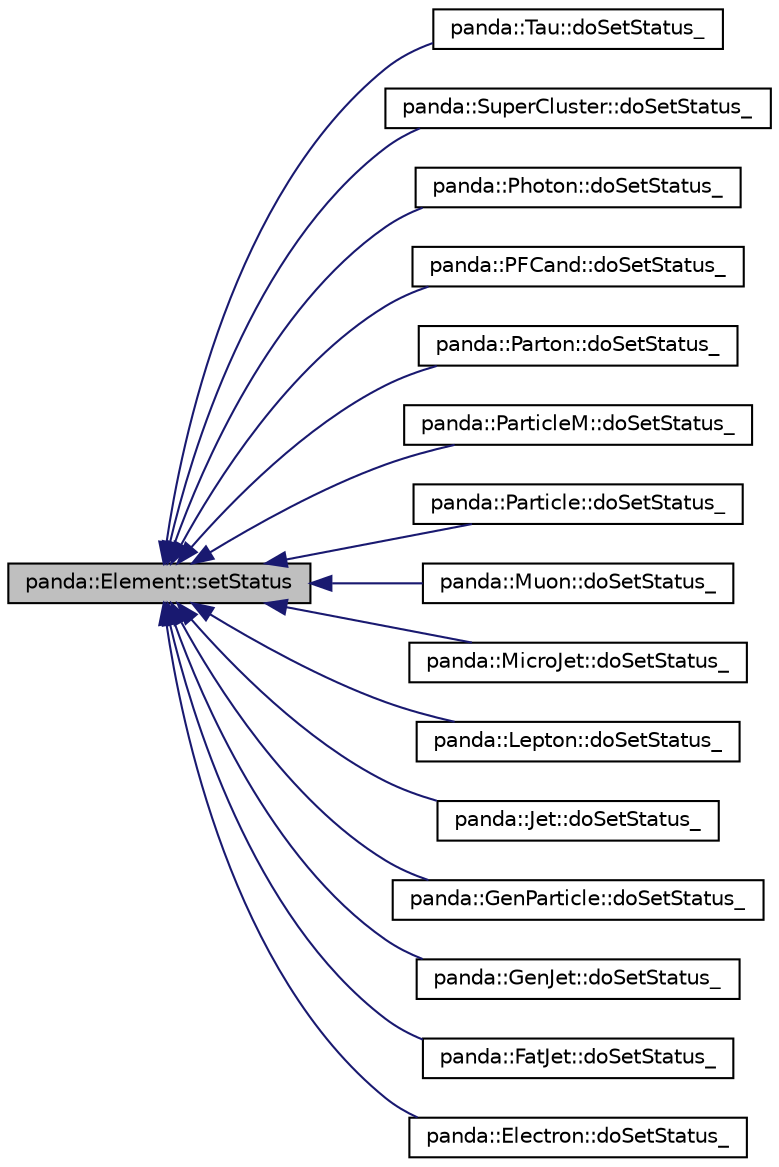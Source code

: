 digraph G
{
  edge [fontname="Helvetica",fontsize="10",labelfontname="Helvetica",labelfontsize="10"];
  node [fontname="Helvetica",fontsize="10",shape=record];
  rankdir=LR;
  Node1 [label="panda::Element::setStatus",height=0.2,width=0.4,color="black", fillcolor="grey75", style="filled" fontcolor="black"];
  Node1 -> Node2 [dir=back,color="midnightblue",fontsize="10",style="solid"];
  Node2 [label="panda::Tau::doSetStatus_",height=0.2,width=0.4,color="black", fillcolor="white", style="filled",URL="$classpanda_1_1Tau.html#a96eda4638f1fd6968f3a31757253600e"];
  Node1 -> Node3 [dir=back,color="midnightblue",fontsize="10",style="solid"];
  Node3 [label="panda::SuperCluster::doSetStatus_",height=0.2,width=0.4,color="black", fillcolor="white", style="filled",URL="$classpanda_1_1SuperCluster.html#ac76b8e67d9f4c276c4cf97a563ef5627"];
  Node1 -> Node4 [dir=back,color="midnightblue",fontsize="10",style="solid"];
  Node4 [label="panda::Photon::doSetStatus_",height=0.2,width=0.4,color="black", fillcolor="white", style="filled",URL="$classpanda_1_1Photon.html#a8fbe4f60488cc95024bd4a50b6df6b95"];
  Node1 -> Node5 [dir=back,color="midnightblue",fontsize="10",style="solid"];
  Node5 [label="panda::PFCand::doSetStatus_",height=0.2,width=0.4,color="black", fillcolor="white", style="filled",URL="$classpanda_1_1PFCand.html#a263dcf1e5a9b704827d4b4af006ebcf4"];
  Node1 -> Node6 [dir=back,color="midnightblue",fontsize="10",style="solid"];
  Node6 [label="panda::Parton::doSetStatus_",height=0.2,width=0.4,color="black", fillcolor="white", style="filled",URL="$classpanda_1_1Parton.html#a4471a7ad47570d85d6cd5ffa3c67b4d2"];
  Node1 -> Node7 [dir=back,color="midnightblue",fontsize="10",style="solid"];
  Node7 [label="panda::ParticleM::doSetStatus_",height=0.2,width=0.4,color="black", fillcolor="white", style="filled",URL="$classpanda_1_1ParticleM.html#a042f9e295576be022960ea88144e9022"];
  Node1 -> Node8 [dir=back,color="midnightblue",fontsize="10",style="solid"];
  Node8 [label="panda::Particle::doSetStatus_",height=0.2,width=0.4,color="black", fillcolor="white", style="filled",URL="$classpanda_1_1Particle.html#aa30d821beea5e8f3d83580baf162a014"];
  Node1 -> Node9 [dir=back,color="midnightblue",fontsize="10",style="solid"];
  Node9 [label="panda::Muon::doSetStatus_",height=0.2,width=0.4,color="black", fillcolor="white", style="filled",URL="$classpanda_1_1Muon.html#a5a1c65b72491bc9df325bc182568e40c"];
  Node1 -> Node10 [dir=back,color="midnightblue",fontsize="10",style="solid"];
  Node10 [label="panda::MicroJet::doSetStatus_",height=0.2,width=0.4,color="black", fillcolor="white", style="filled",URL="$classpanda_1_1MicroJet.html#ae7b83b860f85cc86b736495317fb7f3a"];
  Node1 -> Node11 [dir=back,color="midnightblue",fontsize="10",style="solid"];
  Node11 [label="panda::Lepton::doSetStatus_",height=0.2,width=0.4,color="black", fillcolor="white", style="filled",URL="$classpanda_1_1Lepton.html#a2d3b49322244947c933645bbdb44bf88"];
  Node1 -> Node12 [dir=back,color="midnightblue",fontsize="10",style="solid"];
  Node12 [label="panda::Jet::doSetStatus_",height=0.2,width=0.4,color="black", fillcolor="white", style="filled",URL="$classpanda_1_1Jet.html#a494d27c6c2b773f5849996944cf46eb2"];
  Node1 -> Node13 [dir=back,color="midnightblue",fontsize="10",style="solid"];
  Node13 [label="panda::GenParticle::doSetStatus_",height=0.2,width=0.4,color="black", fillcolor="white", style="filled",URL="$classpanda_1_1GenParticle.html#a41d0169feced73ebddb43bf9547cecdf"];
  Node1 -> Node14 [dir=back,color="midnightblue",fontsize="10",style="solid"];
  Node14 [label="panda::GenJet::doSetStatus_",height=0.2,width=0.4,color="black", fillcolor="white", style="filled",URL="$classpanda_1_1GenJet.html#a519508188c474ac1dcc2c822de9e43c3"];
  Node1 -> Node15 [dir=back,color="midnightblue",fontsize="10",style="solid"];
  Node15 [label="panda::FatJet::doSetStatus_",height=0.2,width=0.4,color="black", fillcolor="white", style="filled",URL="$classpanda_1_1FatJet.html#ad63603b0bd69d4e3b6173a194b3e6829"];
  Node1 -> Node16 [dir=back,color="midnightblue",fontsize="10",style="solid"];
  Node16 [label="panda::Electron::doSetStatus_",height=0.2,width=0.4,color="black", fillcolor="white", style="filled",URL="$classpanda_1_1Electron.html#af73c3c5f59267c4bba4ceb0a47cfc6ec"];
}
